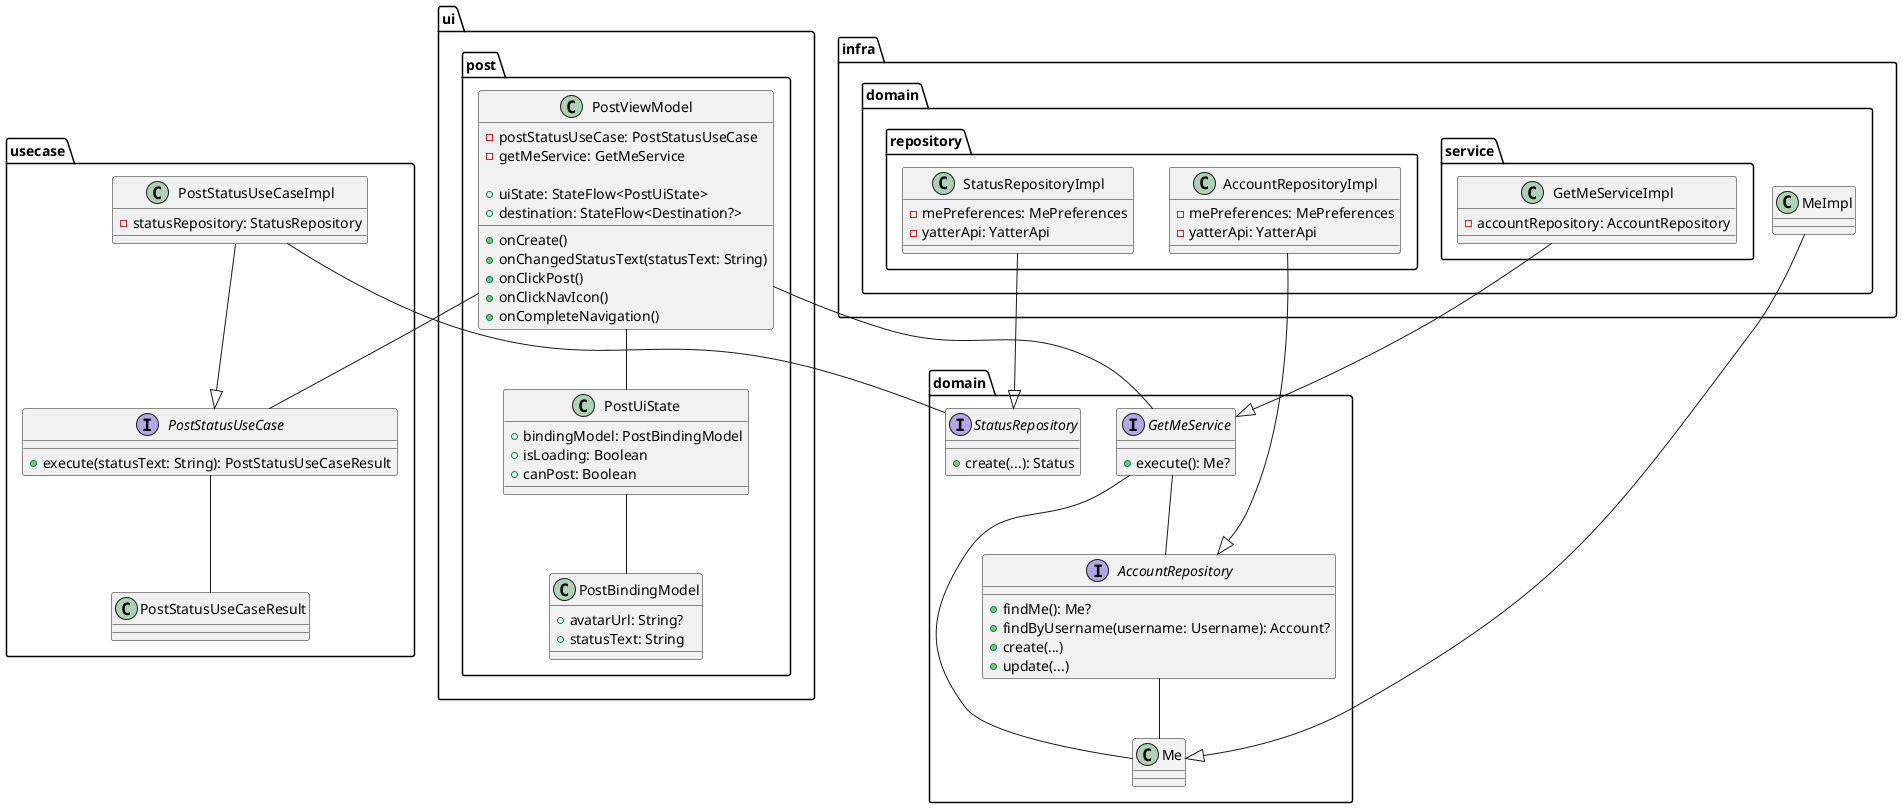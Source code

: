 @startuml

package domain {
  class Me
  interface AccountRepository {
    + findMe(): Me?
    + findByUsername(username: Username): Account?
    + create(...)
    + update(...)
  }

  interface GetMeService {
    + execute(): Me?
  }

  interface StatusRepository {
    + create(...): Status
  }
}

package infra {
  package domain {
    class MeImpl
    package repository {
      class AccountRepositoryImpl {
        - mePreferences: MePreferences
        - yatterApi: YatterApi
      }

      class StatusRepositoryImpl {
        - mePreferences: MePreferences
        - yatterApi: YatterApi
      }
    }
    package service {
      class GetMeServiceImpl {
        - accountRepository: AccountRepository
      }
    }
  }
}

package usecase {
  interface PostStatusUseCase {
    + execute(statusText: String): PostStatusUseCaseResult
  }

  class PostStatusUseCaseImpl {
    - statusRepository: StatusRepository
  }

  class PostStatusUseCaseResult
}

package ui.post {
  class PostViewModel {
    - postStatusUseCase: PostStatusUseCase
    - getMeService: GetMeService

    + uiState: StateFlow<PostUiState>
    + destination: StateFlow<Destination?>

    + onCreate()
    + onChangedStatusText(statusText: String)
    + onClickPost()
    + onClickNavIcon()
    + onCompleteNavigation()
  }

  class PostUiState {
    + bindingModel: PostBindingModel
    + isLoading: Boolean
    + canPost: Boolean
  }

  class PostBindingModel {
    + avatarUrl: String?
    + statusText: String
  }
}

MeImpl --|> Me
AccountRepository -- Me
GetMeService -- Me

GetMeServiceImpl --|> GetMeService
AccountRepositoryImpl --|> AccountRepository
StatusRepositoryImpl --|> StatusRepository

GetMeService -- AccountRepository

PostStatusUseCaseImpl --|> PostStatusUseCase
PostStatusUseCase -- PostStatusUseCaseResult
PostStatusUseCaseImpl -- StatusRepository

PostViewModel -- PostUiState
PostUiState -- PostBindingModel

PostViewModel -- PostStatusUseCase
PostViewModel -- GetMeService
@enduml